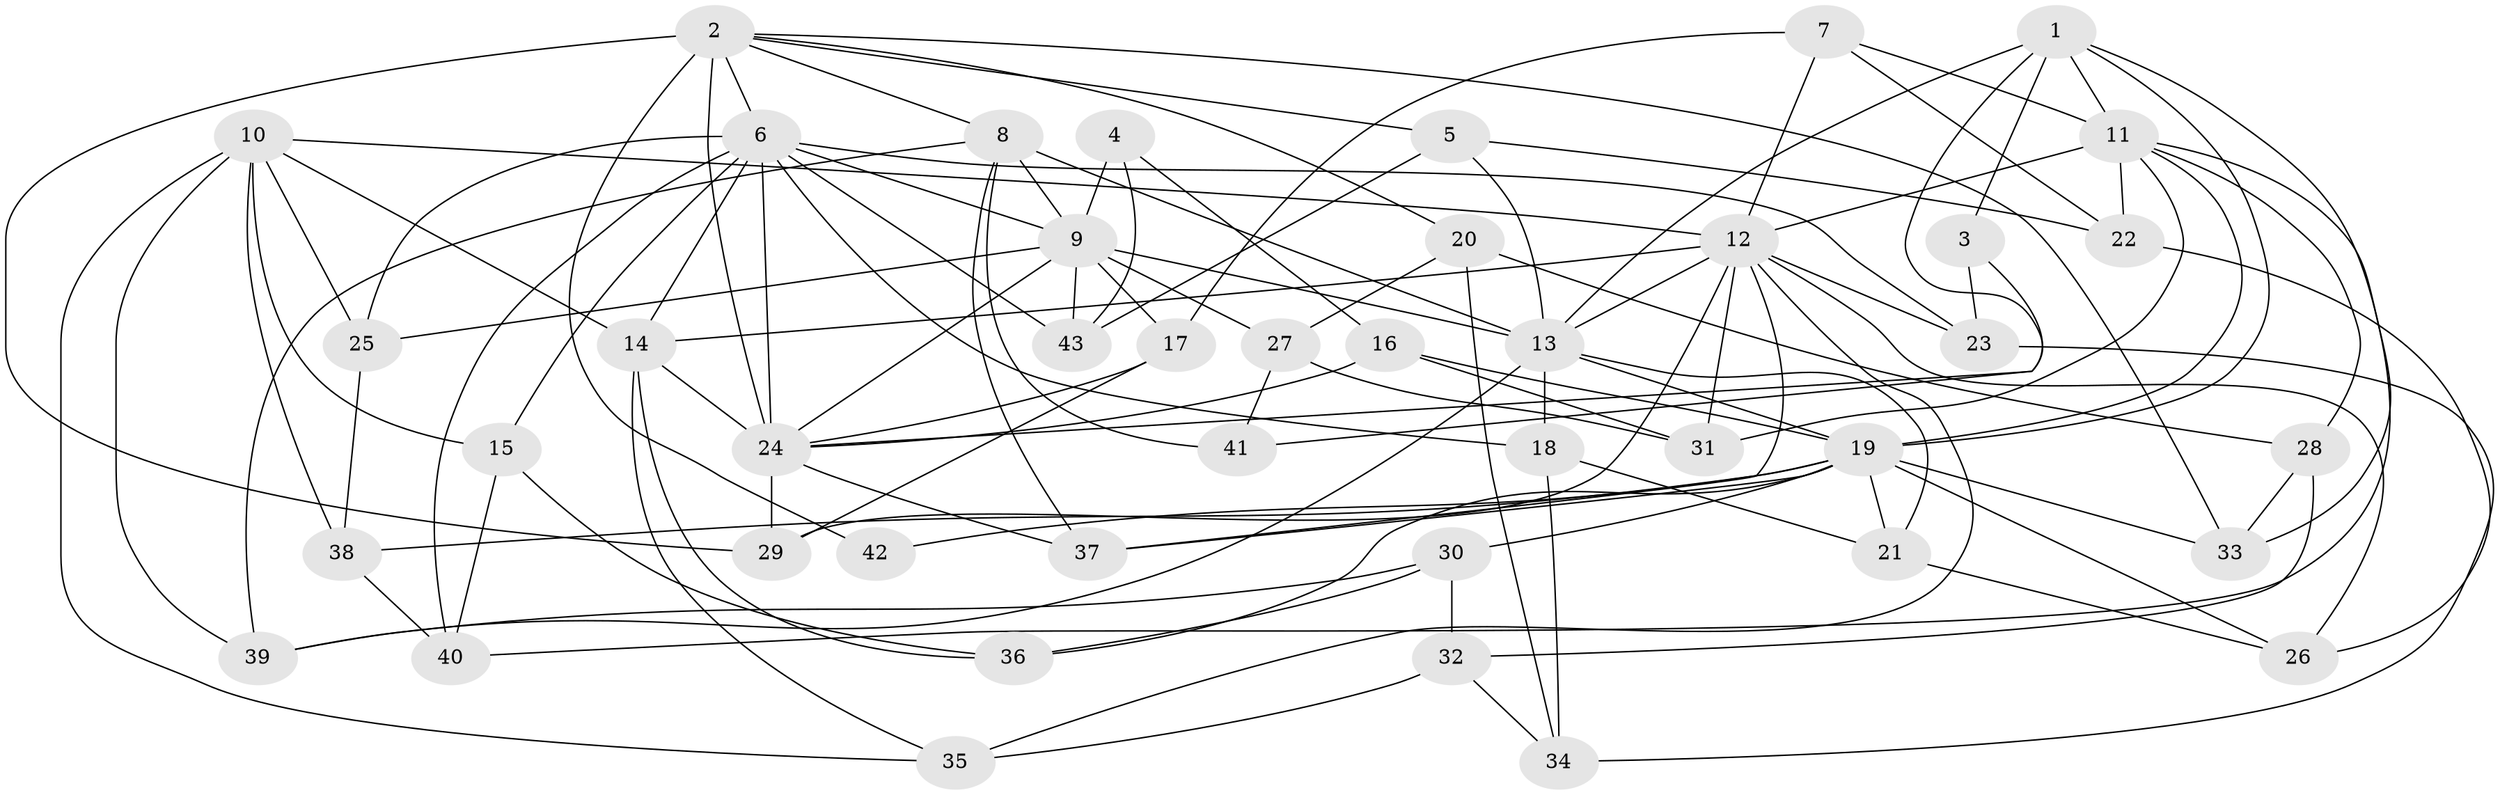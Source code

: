// original degree distribution, {4: 1.0}
// Generated by graph-tools (version 1.1) at 2025/53/03/04/25 22:53:48]
// undirected, 43 vertices, 110 edges
graph export_dot {
  node [color=gray90,style=filled];
  1;
  2;
  3;
  4;
  5;
  6;
  7;
  8;
  9;
  10;
  11;
  12;
  13;
  14;
  15;
  16;
  17;
  18;
  19;
  20;
  21;
  22;
  23;
  24;
  25;
  26;
  27;
  28;
  29;
  30;
  31;
  32;
  33;
  34;
  35;
  36;
  37;
  38;
  39;
  40;
  41;
  42;
  43;
  1 -- 3 [weight=2.0];
  1 -- 11 [weight=3.0];
  1 -- 13 [weight=1.0];
  1 -- 19 [weight=1.0];
  1 -- 33 [weight=1.0];
  1 -- 41 [weight=2.0];
  2 -- 5 [weight=1.0];
  2 -- 6 [weight=1.0];
  2 -- 8 [weight=1.0];
  2 -- 20 [weight=1.0];
  2 -- 24 [weight=1.0];
  2 -- 29 [weight=1.0];
  2 -- 33 [weight=1.0];
  2 -- 42 [weight=3.0];
  3 -- 23 [weight=1.0];
  3 -- 24 [weight=1.0];
  4 -- 9 [weight=2.0];
  4 -- 16 [weight=1.0];
  4 -- 43 [weight=1.0];
  5 -- 13 [weight=1.0];
  5 -- 22 [weight=1.0];
  5 -- 43 [weight=1.0];
  6 -- 9 [weight=1.0];
  6 -- 14 [weight=2.0];
  6 -- 15 [weight=1.0];
  6 -- 18 [weight=1.0];
  6 -- 23 [weight=1.0];
  6 -- 24 [weight=2.0];
  6 -- 25 [weight=1.0];
  6 -- 40 [weight=1.0];
  6 -- 43 [weight=1.0];
  7 -- 11 [weight=1.0];
  7 -- 12 [weight=1.0];
  7 -- 17 [weight=1.0];
  7 -- 22 [weight=1.0];
  8 -- 9 [weight=2.0];
  8 -- 13 [weight=2.0];
  8 -- 37 [weight=1.0];
  8 -- 39 [weight=1.0];
  8 -- 41 [weight=1.0];
  9 -- 13 [weight=2.0];
  9 -- 17 [weight=1.0];
  9 -- 24 [weight=1.0];
  9 -- 25 [weight=1.0];
  9 -- 27 [weight=1.0];
  9 -- 43 [weight=1.0];
  10 -- 12 [weight=1.0];
  10 -- 14 [weight=2.0];
  10 -- 15 [weight=1.0];
  10 -- 25 [weight=1.0];
  10 -- 35 [weight=1.0];
  10 -- 38 [weight=1.0];
  10 -- 39 [weight=1.0];
  11 -- 12 [weight=1.0];
  11 -- 19 [weight=1.0];
  11 -- 22 [weight=1.0];
  11 -- 28 [weight=1.0];
  11 -- 31 [weight=1.0];
  11 -- 40 [weight=1.0];
  12 -- 13 [weight=2.0];
  12 -- 14 [weight=1.0];
  12 -- 23 [weight=1.0];
  12 -- 26 [weight=1.0];
  12 -- 29 [weight=1.0];
  12 -- 31 [weight=1.0];
  12 -- 35 [weight=1.0];
  12 -- 37 [weight=1.0];
  13 -- 18 [weight=1.0];
  13 -- 19 [weight=1.0];
  13 -- 21 [weight=1.0];
  13 -- 39 [weight=1.0];
  14 -- 24 [weight=1.0];
  14 -- 35 [weight=1.0];
  14 -- 36 [weight=1.0];
  15 -- 36 [weight=1.0];
  15 -- 40 [weight=1.0];
  16 -- 19 [weight=1.0];
  16 -- 24 [weight=1.0];
  16 -- 31 [weight=1.0];
  17 -- 24 [weight=1.0];
  17 -- 29 [weight=1.0];
  18 -- 21 [weight=1.0];
  18 -- 34 [weight=1.0];
  19 -- 21 [weight=1.0];
  19 -- 26 [weight=1.0];
  19 -- 30 [weight=1.0];
  19 -- 33 [weight=1.0];
  19 -- 36 [weight=1.0];
  19 -- 37 [weight=1.0];
  19 -- 38 [weight=1.0];
  19 -- 42 [weight=1.0];
  20 -- 27 [weight=1.0];
  20 -- 28 [weight=1.0];
  20 -- 34 [weight=1.0];
  21 -- 26 [weight=1.0];
  22 -- 26 [weight=1.0];
  23 -- 34 [weight=1.0];
  24 -- 29 [weight=1.0];
  24 -- 37 [weight=1.0];
  25 -- 38 [weight=1.0];
  27 -- 31 [weight=1.0];
  27 -- 41 [weight=1.0];
  28 -- 32 [weight=1.0];
  28 -- 33 [weight=1.0];
  30 -- 32 [weight=1.0];
  30 -- 36 [weight=1.0];
  30 -- 39 [weight=1.0];
  32 -- 34 [weight=1.0];
  32 -- 35 [weight=1.0];
  38 -- 40 [weight=1.0];
}
